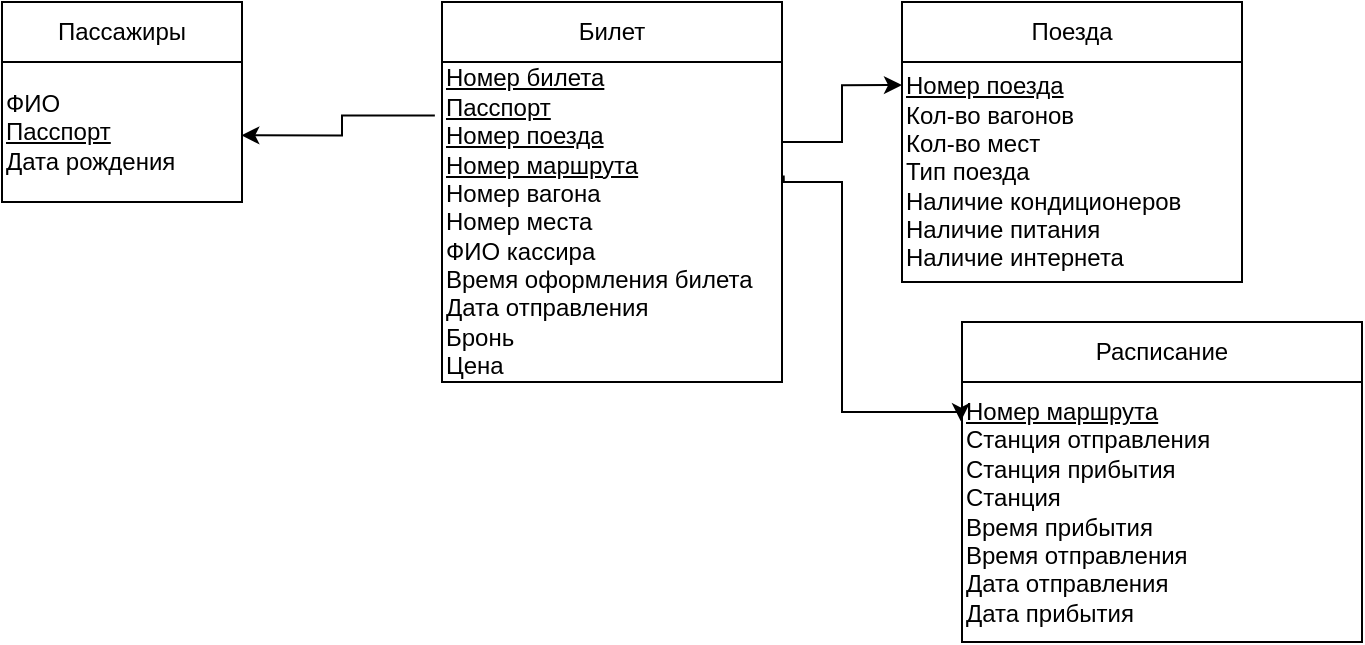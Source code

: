 <mxfile>
    <diagram id="5hyfvA1rbcvr2xUnSPME" name="Page-1">
        <mxGraphModel dx="1230" dy="448" grid="1" gridSize="10" guides="1" tooltips="1" connect="1" arrows="1" fold="1" page="1" pageScale="1" pageWidth="850" pageHeight="1100" math="0" shadow="0">
            <root>
                <mxCell id="0"/>
                <mxCell id="1" parent="0"/>
                <mxCell id="4" value="ФИО&lt;br&gt;&lt;div&gt;&lt;span&gt;&lt;u&gt;Пасспорт&lt;/u&gt;&lt;/span&gt;&lt;/div&gt;&lt;div&gt;&lt;span&gt;Дата рождения&lt;/span&gt;&lt;/div&gt;" style="rounded=0;whiteSpace=wrap;html=1;align=left;glass=0;shadow=0;" parent="1" vertex="1">
                    <mxGeometry x="80" y="70" width="120" height="70" as="geometry"/>
                </mxCell>
                <mxCell id="5" value="Пассажиры" style="rounded=0;whiteSpace=wrap;html=1;glass=0;shadow=0;" parent="1" vertex="1">
                    <mxGeometry x="80" y="40" width="120" height="30" as="geometry"/>
                </mxCell>
                <mxCell id="6" value="Билет" style="rounded=0;whiteSpace=wrap;html=1;" parent="1" vertex="1">
                    <mxGeometry x="300" y="40" width="170" height="30" as="geometry"/>
                </mxCell>
                <mxCell id="27" style="edgeStyle=orthogonalEdgeStyle;rounded=0;orthogonalLoop=1;jettySize=auto;html=1;exitX=1;exitY=0.25;exitDx=0;exitDy=0;entryX=0;entryY=0.105;entryDx=0;entryDy=0;entryPerimeter=0;" parent="1" source="7" target="10" edge="1">
                    <mxGeometry relative="1" as="geometry"/>
                </mxCell>
                <mxCell id="7" value="&lt;div&gt;&lt;span&gt;&lt;u&gt;Номер билета&lt;/u&gt;&lt;/span&gt;&lt;/div&gt;&lt;div&gt;&lt;span&gt;&lt;u&gt;Пасспорт&lt;/u&gt;&lt;/span&gt;&lt;/div&gt;&lt;div&gt;&lt;span&gt;&lt;u&gt;Номер поезда&lt;/u&gt;&lt;/span&gt;&lt;/div&gt;&lt;div&gt;&lt;span&gt;&lt;u&gt;Номер маршрута&lt;/u&gt;&lt;br&gt;Номер вагона&lt;br&gt;Номер места&lt;/span&gt;&lt;/div&gt;&lt;div&gt;&lt;span&gt;ФИО кассира&lt;/span&gt;&lt;/div&gt;&lt;div&gt;&lt;span&gt;Время оформления билета&lt;/span&gt;&lt;/div&gt;&lt;div&gt;Дата отправления&lt;br&gt;&lt;/div&gt;&lt;div&gt;Бронь&lt;br&gt;Цена&lt;/div&gt;" style="rounded=0;whiteSpace=wrap;html=1;align=left;" parent="1" vertex="1">
                    <mxGeometry x="300" y="70" width="170" height="160" as="geometry"/>
                </mxCell>
                <mxCell id="9" value="Поезда" style="rounded=0;whiteSpace=wrap;html=1;" parent="1" vertex="1">
                    <mxGeometry x="530" y="40" width="170" height="30" as="geometry"/>
                </mxCell>
                <mxCell id="10" value="&lt;u&gt;Номер поезда&lt;/u&gt;&lt;br&gt;Кол-во вагонов&lt;br&gt;Кол-во мест&lt;br&gt;Тип поезда&lt;br&gt;Наличие кондиционеров&lt;br&gt;Наличие питания&lt;br&gt;Наличие интернета" style="rounded=0;whiteSpace=wrap;html=1;align=left;" parent="1" vertex="1">
                    <mxGeometry x="530" y="70" width="170" height="110" as="geometry"/>
                </mxCell>
                <mxCell id="13" value="Расписание" style="rounded=0;whiteSpace=wrap;html=1;" parent="1" vertex="1">
                    <mxGeometry x="560" y="200" width="200" height="30" as="geometry"/>
                </mxCell>
                <mxCell id="14" value="&lt;div&gt;&lt;span&gt;&lt;u&gt;Номер маршрута&lt;/u&gt;&lt;/span&gt;&lt;/div&gt;&lt;div&gt;&lt;span&gt;Станция отправления&lt;/span&gt;&lt;/div&gt;&lt;div&gt;&lt;span&gt;Станция прибытия&lt;br&gt;Станция&lt;/span&gt;&lt;/div&gt;&lt;div&gt;Время прибытия&lt;br&gt;Время отправления&lt;/div&gt;&lt;div&gt;Дата отправления&lt;br&gt;Дата прибытия&lt;br&gt;&lt;/div&gt;" style="rounded=0;whiteSpace=wrap;html=1;align=left;" parent="1" vertex="1">
                    <mxGeometry x="560" y="230" width="200" height="130" as="geometry"/>
                </mxCell>
                <mxCell id="19" value="" style="endArrow=classic;html=1;exitX=-0.021;exitY=0.167;exitDx=0;exitDy=0;entryX=0.997;entryY=0.524;entryDx=0;entryDy=0;entryPerimeter=0;edgeStyle=orthogonalEdgeStyle;rounded=0;exitPerimeter=0;" parent="1" source="7" target="4" edge="1">
                    <mxGeometry width="50" height="50" relative="1" as="geometry">
                        <mxPoint x="210" y="150" as="sourcePoint"/>
                        <mxPoint x="260" y="100" as="targetPoint"/>
                    </mxGeometry>
                </mxCell>
                <mxCell id="21" value="" style="endArrow=classic;html=1;exitX=1.005;exitY=0.355;exitDx=0;exitDy=0;exitPerimeter=0;edgeStyle=orthogonalEdgeStyle;entryX=-0.003;entryY=0.151;entryDx=0;entryDy=0;entryPerimeter=0;rounded=0;" parent="1" source="7" target="14" edge="1">
                    <mxGeometry width="50" height="50" relative="1" as="geometry">
                        <mxPoint x="490" y="127" as="sourcePoint"/>
                        <mxPoint x="540" y="240" as="targetPoint"/>
                        <Array as="points">
                            <mxPoint x="500" y="130"/>
                            <mxPoint x="500" y="245"/>
                        </Array>
                    </mxGeometry>
                </mxCell>
            </root>
        </mxGraphModel>
    </diagram>
</mxfile>